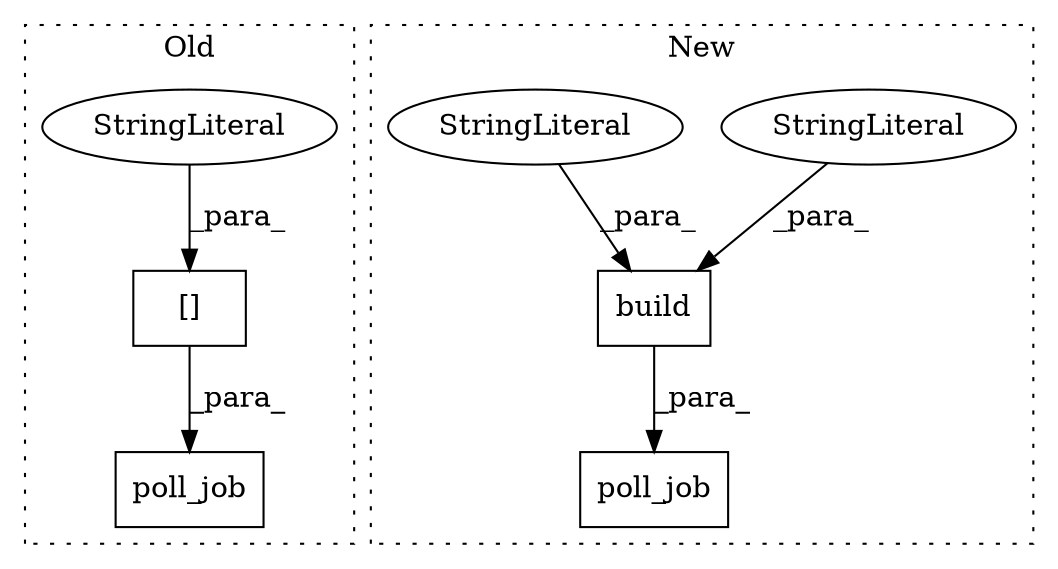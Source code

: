 digraph G {
subgraph cluster0 {
1 [label="[]" a="2" s="855,892" l="26,1" shape="box"];
6 [label="StringLiteral" a="45" s="881" l="11" shape="ellipse"];
7 [label="poll_job" a="32" s="838,949" l="9,1" shape="box"];
label = "Old";
style="dotted";
}
subgraph cluster1 {
2 [label="poll_job" a="32" s="1628,1655" l="9,1" shape="box"];
3 [label="build" a="32" s="1509,1542" l="6,1" shape="box"];
4 [label="StringLiteral" a="45" s="1526" l="4" shape="ellipse"];
5 [label="StringLiteral" a="45" s="1515" l="10" shape="ellipse"];
label = "New";
style="dotted";
}
1 -> 7 [label="_para_"];
3 -> 2 [label="_para_"];
4 -> 3 [label="_para_"];
5 -> 3 [label="_para_"];
6 -> 1 [label="_para_"];
}